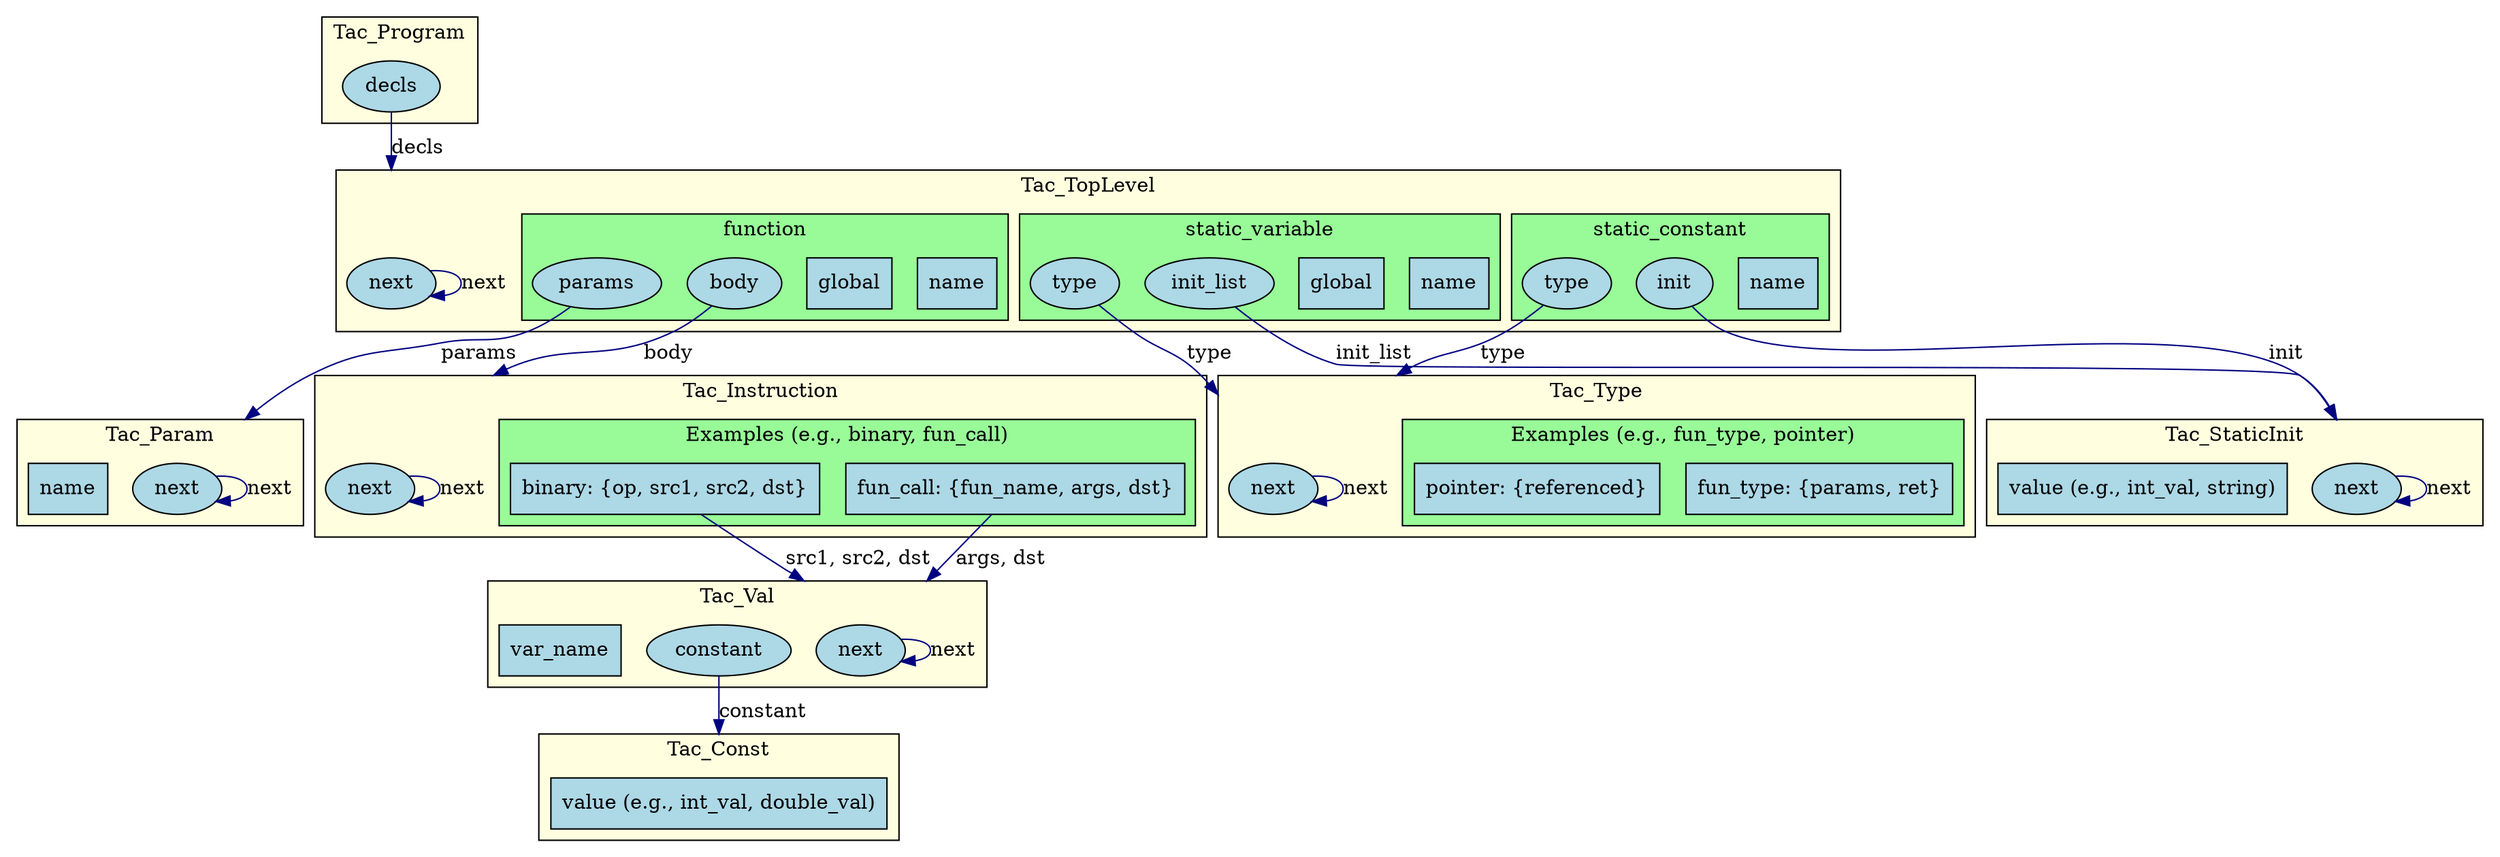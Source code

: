 digraph TAC_Structure {
    // Graph styling
    rankdir=TB;
    node [shape=box, style=filled, fillcolor=lightblue];
    edge [color=navy];
    compound=true;

    // Tac_Program
    subgraph cluster_program {
        label="Tac_Program";
        fillcolor=lightyellow;
        style=filled;
        prog_decls [label="decls", shape=ellipse];
    }

    // Tac_TopLevel
    subgraph cluster_toplevel {
        label="Tac_TopLevel";
        fillcolor=lightyellow;
        style=filled;
        tl_next [label="next", shape=ellipse];
        subgraph cluster_function {
            label="function";
            fillcolor=palegreen;
            style=filled;
            tl_func_name [label="name", shape=box];
            tl_func_global [label="global", shape=box];
            tl_func_params [label="params", shape=ellipse];
            tl_func_body [label="body", shape=ellipse];
        }
        subgraph cluster_static_var {
            label="static_variable";
            fillcolor=palegreen;
            style=filled;
            tl_var_name [label="name", shape=box];
            tl_var_global [label="global", shape=box];
            tl_var_type [label="type", shape=ellipse];
            tl_var_init_list [label="init_list", shape=ellipse];
        }
        subgraph cluster_static_const {
            label="static_constant";
            fillcolor=palegreen;
            style=filled;
            tl_const_name [label="name", shape=box];
            tl_const_type [label="type", shape=ellipse];
            tl_const_init [label="init", shape=ellipse];
        }
    }

    // Tac_Param
    subgraph cluster_param {
        label="Tac_Param";
        fillcolor=lightyellow;
        style=filled;
        param_next [label="next", shape=ellipse];
        param_name [label="name", shape=box];
    }

    // Tac_Instruction
    subgraph cluster_instruction {
        label="Tac_Instruction";
        fillcolor=lightyellow;
        style=filled;
        instr_next [label="next", shape=ellipse];
        subgraph cluster_instr_examples {
            label="Examples (e.g., binary, fun_call)";
            fillcolor=palegreen;
            style=filled;
            instr_binary [label="binary: {op, src1, src2, dst}", shape=box];
            instr_funcall [label="fun_call: {fun_name, args, dst}", shape=box];
        }
    }

    // Tac_Val
    subgraph cluster_val {
        label="Tac_Val";
        fillcolor=lightyellow;
        style=filled;
        val_next [label="next", shape=ellipse];
        val_const [label="constant", shape=ellipse];
        val_var [label="var_name", shape=box];
    }

    // Tac_Const
    subgraph cluster_const {
        label="Tac_Const";
        fillcolor=lightyellow;
        style=filled;
        const_value [label="value (e.g., int_val, double_val)", shape=box];
    }

    // Tac_Type
    subgraph cluster_type {
        label="Tac_Type";
        fillcolor=lightyellow;
        style=filled;
        type_next [label="next", shape=ellipse];
        subgraph cluster_type_examples {
            label="Examples (e.g., fun_type, pointer)";
            fillcolor=palegreen;
            style=filled;
            type_fun [label="fun_type: {params, ret}", shape=box];
            type_ptr [label="pointer: {referenced}", shape=box];
        }
    }

    // Tac_StaticInit
    subgraph cluster_staticinit {
        label="Tac_StaticInit";
        fillcolor=lightyellow;
        style=filled;
        si_next [label="next", shape=ellipse];
        si_value [label="value (e.g., int_val, string)", shape=box];
    }

    // Relationships
    prog_decls -> tl_next [lhead=cluster_toplevel, label="decls"];
    tl_next -> tl_next [label="next"];
    tl_func_params -> param_next [lhead=cluster_param, label="params"];
    tl_func_body -> instr_next [lhead=cluster_instruction, label="body"];
    tl_var_type -> type_next [lhead=cluster_type, label="type"];
    tl_var_init_list -> si_next [lhead=cluster_staticinit, label="init_list"];
    tl_const_type -> type_next [lhead=cluster_type, label="type"];
    tl_const_init -> si_next [lhead=cluster_staticinit, label="init"];
    param_next -> param_next [label="next"];
    instr_next -> instr_next [label="next"];
    instr_binary -> val_next [lhead=cluster_val, label="src1, src2, dst"];
    instr_funcall -> val_next [lhead=cluster_val, label="args, dst"];
    val_next -> val_next [label="next"];
    val_const -> const_value [lhead=cluster_const, label="constant"];
    type_next -> type_next [label="next"];
    si_next -> si_next [label="next"];
}
